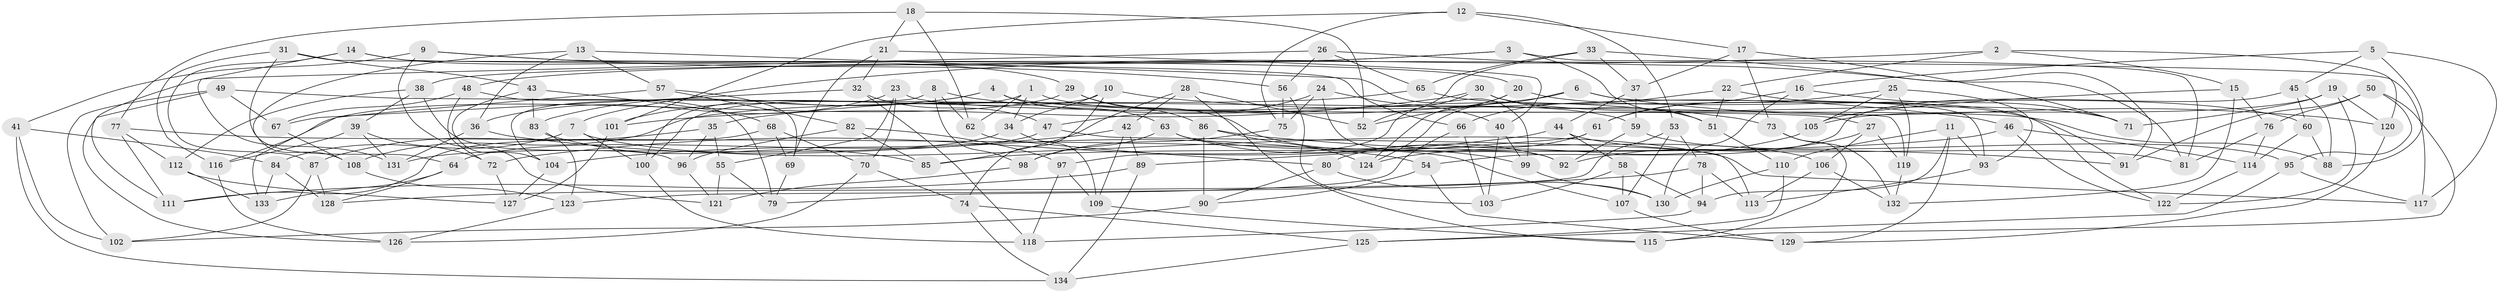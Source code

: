 // coarse degree distribution, {10: 0.1044776119402985, 11: 0.05970149253731343, 8: 0.04477611940298507, 4: 0.6417910447761194, 12: 0.029850746268656716, 9: 0.014925373134328358, 7: 0.029850746268656716, 3: 0.07462686567164178}
// Generated by graph-tools (version 1.1) at 2025/53/03/04/25 22:53:46]
// undirected, 134 vertices, 268 edges
graph export_dot {
  node [color=gray90,style=filled];
  1;
  2;
  3;
  4;
  5;
  6;
  7;
  8;
  9;
  10;
  11;
  12;
  13;
  14;
  15;
  16;
  17;
  18;
  19;
  20;
  21;
  22;
  23;
  24;
  25;
  26;
  27;
  28;
  29;
  30;
  31;
  32;
  33;
  34;
  35;
  36;
  37;
  38;
  39;
  40;
  41;
  42;
  43;
  44;
  45;
  46;
  47;
  48;
  49;
  50;
  51;
  52;
  53;
  54;
  55;
  56;
  57;
  58;
  59;
  60;
  61;
  62;
  63;
  64;
  65;
  66;
  67;
  68;
  69;
  70;
  71;
  72;
  73;
  74;
  75;
  76;
  77;
  78;
  79;
  80;
  81;
  82;
  83;
  84;
  85;
  86;
  87;
  88;
  89;
  90;
  91;
  92;
  93;
  94;
  95;
  96;
  97;
  98;
  99;
  100;
  101;
  102;
  103;
  104;
  105;
  106;
  107;
  108;
  109;
  110;
  111;
  112;
  113;
  114;
  115;
  116;
  117;
  118;
  119;
  120;
  121;
  122;
  123;
  124;
  125;
  126;
  127;
  128;
  129;
  130;
  131;
  132;
  133;
  134;
  1 -- 59;
  1 -- 34;
  1 -- 100;
  1 -- 62;
  2 -- 15;
  2 -- 7;
  2 -- 22;
  2 -- 120;
  3 -- 81;
  3 -- 48;
  3 -- 51;
  3 -- 38;
  4 -- 88;
  4 -- 83;
  4 -- 101;
  4 -- 63;
  5 -- 88;
  5 -- 45;
  5 -- 117;
  5 -- 16;
  6 -- 93;
  6 -- 124;
  6 -- 120;
  6 -- 35;
  7 -- 117;
  7 -- 100;
  7 -- 84;
  8 -- 104;
  8 -- 62;
  8 -- 98;
  8 -- 73;
  9 -- 56;
  9 -- 20;
  9 -- 41;
  9 -- 121;
  10 -- 74;
  10 -- 100;
  10 -- 46;
  10 -- 34;
  11 -- 93;
  11 -- 129;
  11 -- 94;
  11 -- 110;
  12 -- 17;
  12 -- 75;
  12 -- 101;
  12 -- 53;
  13 -- 36;
  13 -- 108;
  13 -- 57;
  13 -- 99;
  14 -- 131;
  14 -- 87;
  14 -- 29;
  14 -- 66;
  15 -- 105;
  15 -- 132;
  15 -- 76;
  16 -- 71;
  16 -- 61;
  16 -- 130;
  17 -- 73;
  17 -- 71;
  17 -- 37;
  18 -- 77;
  18 -- 21;
  18 -- 62;
  18 -- 52;
  19 -- 105;
  19 -- 122;
  19 -- 71;
  19 -- 120;
  20 -- 60;
  20 -- 52;
  20 -- 124;
  21 -- 40;
  21 -- 32;
  21 -- 69;
  22 -- 122;
  22 -- 51;
  22 -- 66;
  23 -- 36;
  23 -- 55;
  23 -- 70;
  23 -- 27;
  24 -- 40;
  24 -- 92;
  24 -- 47;
  24 -- 75;
  25 -- 93;
  25 -- 119;
  25 -- 105;
  25 -- 61;
  26 -- 56;
  26 -- 111;
  26 -- 65;
  26 -- 81;
  27 -- 106;
  27 -- 119;
  27 -- 92;
  28 -- 42;
  28 -- 52;
  28 -- 85;
  28 -- 115;
  29 -- 116;
  29 -- 92;
  29 -- 86;
  30 -- 101;
  30 -- 97;
  30 -- 51;
  30 -- 71;
  31 -- 43;
  31 -- 64;
  31 -- 117;
  31 -- 116;
  32 -- 118;
  32 -- 67;
  32 -- 47;
  33 -- 37;
  33 -- 65;
  33 -- 52;
  33 -- 91;
  34 -- 131;
  34 -- 109;
  35 -- 87;
  35 -- 55;
  35 -- 96;
  36 -- 131;
  36 -- 54;
  37 -- 44;
  37 -- 59;
  38 -- 96;
  38 -- 39;
  38 -- 112;
  39 -- 72;
  39 -- 116;
  39 -- 131;
  40 -- 103;
  40 -- 99;
  41 -- 134;
  41 -- 84;
  41 -- 102;
  42 -- 104;
  42 -- 109;
  42 -- 89;
  43 -- 104;
  43 -- 83;
  43 -- 68;
  44 -- 81;
  44 -- 72;
  44 -- 58;
  45 -- 60;
  45 -- 88;
  45 -- 54;
  46 -- 85;
  46 -- 114;
  46 -- 122;
  47 -- 64;
  47 -- 113;
  48 -- 79;
  48 -- 67;
  48 -- 72;
  49 -- 102;
  49 -- 126;
  49 -- 67;
  49 -- 119;
  50 -- 76;
  50 -- 115;
  50 -- 95;
  50 -- 91;
  51 -- 110;
  53 -- 123;
  53 -- 107;
  53 -- 78;
  54 -- 90;
  54 -- 129;
  55 -- 79;
  55 -- 121;
  56 -- 75;
  56 -- 103;
  57 -- 69;
  57 -- 82;
  57 -- 133;
  58 -- 103;
  58 -- 94;
  58 -- 107;
  59 -- 95;
  59 -- 92;
  60 -- 88;
  60 -- 114;
  61 -- 80;
  61 -- 89;
  62 -- 80;
  63 -- 106;
  63 -- 99;
  63 -- 98;
  64 -- 128;
  64 -- 133;
  65 -- 108;
  65 -- 91;
  66 -- 103;
  66 -- 79;
  67 -- 108;
  68 -- 69;
  68 -- 70;
  68 -- 111;
  69 -- 79;
  70 -- 126;
  70 -- 74;
  72 -- 127;
  73 -- 132;
  73 -- 115;
  74 -- 134;
  74 -- 125;
  75 -- 98;
  76 -- 81;
  76 -- 114;
  77 -- 111;
  77 -- 112;
  77 -- 107;
  78 -- 128;
  78 -- 113;
  78 -- 94;
  80 -- 130;
  80 -- 90;
  82 -- 96;
  82 -- 85;
  82 -- 97;
  83 -- 123;
  83 -- 85;
  84 -- 133;
  84 -- 128;
  86 -- 90;
  86 -- 124;
  86 -- 91;
  87 -- 102;
  87 -- 128;
  89 -- 111;
  89 -- 134;
  90 -- 102;
  93 -- 113;
  94 -- 118;
  95 -- 125;
  95 -- 117;
  96 -- 121;
  97 -- 109;
  97 -- 118;
  98 -- 121;
  99 -- 130;
  100 -- 118;
  101 -- 127;
  104 -- 127;
  105 -- 124;
  106 -- 132;
  106 -- 113;
  107 -- 129;
  108 -- 123;
  109 -- 115;
  110 -- 130;
  110 -- 125;
  112 -- 127;
  112 -- 133;
  114 -- 122;
  116 -- 126;
  119 -- 132;
  120 -- 129;
  123 -- 126;
  125 -- 134;
}
